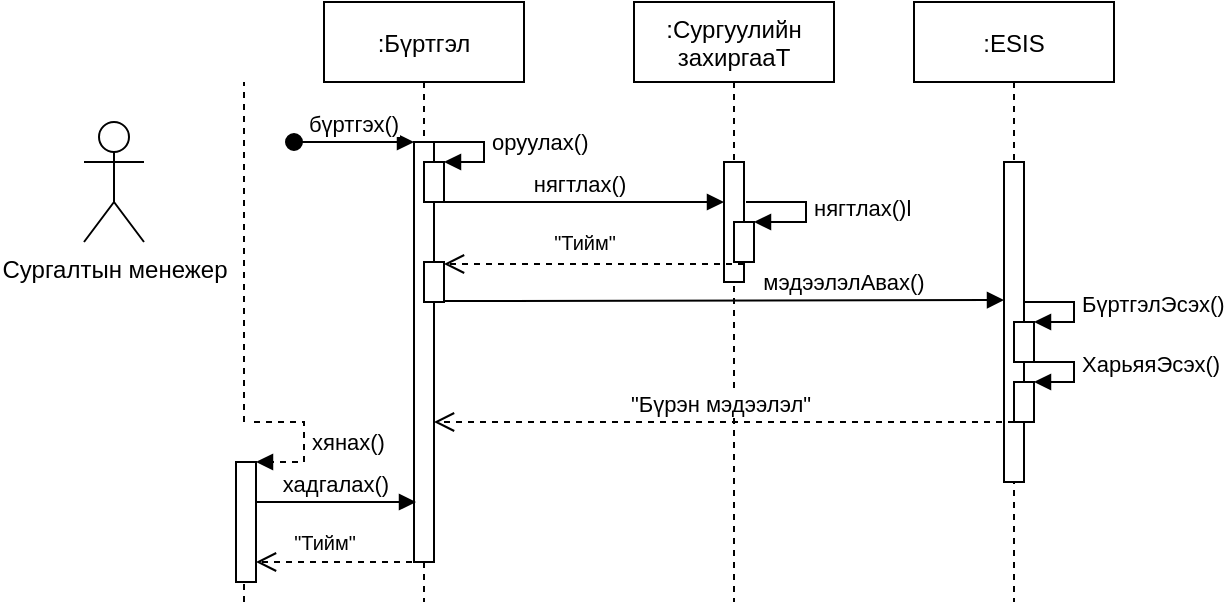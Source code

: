 <mxfile version="14.5.1" type="device"><diagram id="kgpKYQtTHZ0yAKxKKP6v" name="Page-1"><mxGraphModel dx="1702" dy="494" grid="1" gridSize="10" guides="1" tooltips="1" connect="1" arrows="1" fold="1" page="1" pageScale="1" pageWidth="850" pageHeight="1100" math="0" shadow="0"><root><mxCell id="0"/><mxCell id="1" parent="0"/><mxCell id="3nuBFxr9cyL0pnOWT2aG-1" value=":Бүртгэл" style="shape=umlLifeline;perimeter=lifelinePerimeter;container=1;collapsible=0;recursiveResize=0;rounded=0;shadow=0;strokeWidth=1;" parent="1" vertex="1"><mxGeometry x="120" y="80" width="100" height="300" as="geometry"/></mxCell><mxCell id="3nuBFxr9cyL0pnOWT2aG-2" value="" style="points=[];perimeter=orthogonalPerimeter;rounded=0;shadow=0;strokeWidth=1;" parent="3nuBFxr9cyL0pnOWT2aG-1" vertex="1"><mxGeometry x="45" y="70" width="10" height="210" as="geometry"/></mxCell><mxCell id="3nuBFxr9cyL0pnOWT2aG-3" value="бүртгэх()" style="verticalAlign=bottom;startArrow=oval;endArrow=block;startSize=8;shadow=0;strokeWidth=1;" parent="3nuBFxr9cyL0pnOWT2aG-1" target="3nuBFxr9cyL0pnOWT2aG-2" edge="1"><mxGeometry relative="1" as="geometry"><mxPoint x="-15" y="70" as="sourcePoint"/></mxGeometry></mxCell><mxCell id="o1tnCE93kdnJ8ZV46z8s-4" value="" style="html=1;points=[];perimeter=orthogonalPerimeter;" vertex="1" parent="3nuBFxr9cyL0pnOWT2aG-1"><mxGeometry x="50" y="80" width="10" height="20" as="geometry"/></mxCell><mxCell id="o1tnCE93kdnJ8ZV46z8s-5" value="оруулах()" style="edgeStyle=orthogonalEdgeStyle;html=1;align=left;spacingLeft=2;endArrow=block;rounded=0;entryX=1;entryY=0;exitX=1;exitY=0.021;exitDx=0;exitDy=0;exitPerimeter=0;" edge="1" target="o1tnCE93kdnJ8ZV46z8s-4" parent="3nuBFxr9cyL0pnOWT2aG-1" source="3nuBFxr9cyL0pnOWT2aG-2"><mxGeometry relative="1" as="geometry"><mxPoint x="140" y="150" as="sourcePoint"/><Array as="points"><mxPoint x="55" y="70"/><mxPoint x="80" y="70"/><mxPoint x="80" y="80"/></Array></mxGeometry></mxCell><mxCell id="o1tnCE93kdnJ8ZV46z8s-19" value="" style="html=1;points=[];perimeter=orthogonalPerimeter;" vertex="1" parent="3nuBFxr9cyL0pnOWT2aG-1"><mxGeometry x="50" y="130" width="10" height="20" as="geometry"/></mxCell><mxCell id="3nuBFxr9cyL0pnOWT2aG-5" value=":Сургуулийн &#10;захиргааТ" style="shape=umlLifeline;perimeter=lifelinePerimeter;container=1;collapsible=0;recursiveResize=0;rounded=0;shadow=0;strokeWidth=1;" parent="1" vertex="1"><mxGeometry x="275" y="80" width="100" height="300" as="geometry"/></mxCell><mxCell id="3nuBFxr9cyL0pnOWT2aG-6" value="" style="points=[];perimeter=orthogonalPerimeter;rounded=0;shadow=0;strokeWidth=1;" parent="3nuBFxr9cyL0pnOWT2aG-5" vertex="1"><mxGeometry x="45" y="80" width="10" height="60" as="geometry"/></mxCell><mxCell id="o1tnCE93kdnJ8ZV46z8s-10" value="" style="html=1;points=[];perimeter=orthogonalPerimeter;" vertex="1" parent="3nuBFxr9cyL0pnOWT2aG-5"><mxGeometry x="50" y="110" width="10" height="20" as="geometry"/></mxCell><mxCell id="o1tnCE93kdnJ8ZV46z8s-11" value="нягтлах()l" style="edgeStyle=orthogonalEdgeStyle;html=1;align=left;spacingLeft=2;endArrow=block;rounded=0;entryX=1;entryY=0;" edge="1" target="o1tnCE93kdnJ8ZV46z8s-10" parent="3nuBFxr9cyL0pnOWT2aG-5"><mxGeometry relative="1" as="geometry"><mxPoint x="56" y="100" as="sourcePoint"/><Array as="points"><mxPoint x="86" y="100"/><mxPoint x="86" y="110"/><mxPoint x="61" y="110"/></Array></mxGeometry></mxCell><mxCell id="3nuBFxr9cyL0pnOWT2aG-9" value="нягтлах()" style="verticalAlign=bottom;endArrow=none;shadow=0;strokeWidth=1;endFill=0;startArrow=block;startFill=1;" parent="1" target="o1tnCE93kdnJ8ZV46z8s-4" edge="1"><mxGeometry x="0.03" relative="1" as="geometry"><mxPoint x="320" y="180" as="sourcePoint"/><mxPoint x="180" y="200" as="targetPoint"/><Array as="points"/><mxPoint as="offset"/></mxGeometry></mxCell><mxCell id="o1tnCE93kdnJ8ZV46z8s-1" value="Сургалтын менежер" style="shape=umlActor;verticalLabelPosition=bottom;verticalAlign=top;html=1;outlineConnect=0;" vertex="1" parent="1"><mxGeometry y="140" width="30" height="60" as="geometry"/></mxCell><mxCell id="o1tnCE93kdnJ8ZV46z8s-2" value=":ESIS" style="shape=umlLifeline;perimeter=lifelinePerimeter;container=1;collapsible=0;recursiveResize=0;rounded=0;shadow=0;strokeWidth=1;" vertex="1" parent="1"><mxGeometry x="415" y="80" width="100" height="300" as="geometry"/></mxCell><mxCell id="o1tnCE93kdnJ8ZV46z8s-3" value="" style="points=[];perimeter=orthogonalPerimeter;rounded=0;shadow=0;strokeWidth=1;" vertex="1" parent="o1tnCE93kdnJ8ZV46z8s-2"><mxGeometry x="45" y="80" width="10" height="160" as="geometry"/></mxCell><mxCell id="o1tnCE93kdnJ8ZV46z8s-16" value="" style="html=1;points=[];perimeter=orthogonalPerimeter;" vertex="1" parent="o1tnCE93kdnJ8ZV46z8s-2"><mxGeometry x="50" y="190" width="10" height="20" as="geometry"/></mxCell><mxCell id="o1tnCE93kdnJ8ZV46z8s-17" value="ХарьяяЭсэх()" style="edgeStyle=orthogonalEdgeStyle;html=1;align=left;spacingLeft=2;endArrow=block;rounded=0;entryX=1;entryY=0;exitX=1;exitY=0.021;exitDx=0;exitDy=0;exitPerimeter=0;" edge="1" parent="o1tnCE93kdnJ8ZV46z8s-2" target="o1tnCE93kdnJ8ZV46z8s-16"><mxGeometry relative="1" as="geometry"><mxPoint x="55" y="183.99" as="sourcePoint"/><Array as="points"><mxPoint x="55" y="180"/><mxPoint x="80" y="180"/><mxPoint x="80" y="190"/></Array></mxGeometry></mxCell><mxCell id="o1tnCE93kdnJ8ZV46z8s-7" value="&quot;Бүрэн мэдээлэл&quot;" style="verticalAlign=bottom;endArrow=open;dashed=1;endSize=8;shadow=0;strokeWidth=1;exitX=0.6;exitY=1;exitDx=0;exitDy=0;exitPerimeter=0;" edge="1" parent="1" source="o1tnCE93kdnJ8ZV46z8s-16" target="3nuBFxr9cyL0pnOWT2aG-2"><mxGeometry x="0.03" relative="1" as="geometry"><mxPoint x="180" y="270" as="targetPoint"/><mxPoint x="474" y="270" as="sourcePoint"/><Array as="points"/><mxPoint as="offset"/></mxGeometry></mxCell><mxCell id="o1tnCE93kdnJ8ZV46z8s-14" value="" style="html=1;points=[];perimeter=orthogonalPerimeter;" vertex="1" parent="1"><mxGeometry x="465" y="240" width="10" height="20" as="geometry"/></mxCell><mxCell id="o1tnCE93kdnJ8ZV46z8s-15" value="БүртгэлЭсэх()" style="edgeStyle=orthogonalEdgeStyle;html=1;align=left;spacingLeft=2;endArrow=block;rounded=0;entryX=1;entryY=0;exitX=1;exitY=0.021;exitDx=0;exitDy=0;exitPerimeter=0;" edge="1" parent="1" target="o1tnCE93kdnJ8ZV46z8s-14"><mxGeometry relative="1" as="geometry"><mxPoint x="470" y="233.99" as="sourcePoint"/><Array as="points"><mxPoint x="470" y="230"/><mxPoint x="495" y="230"/><mxPoint x="495" y="240"/></Array></mxGeometry></mxCell><mxCell id="o1tnCE93kdnJ8ZV46z8s-20" value="" style="verticalAlign=bottom;endArrow=open;dashed=1;endSize=8;shadow=0;strokeWidth=1;" edge="1" parent="1"><mxGeometry x="-0.059" relative="1" as="geometry"><mxPoint x="180" y="211" as="targetPoint"/><mxPoint x="330" y="211" as="sourcePoint"/><Array as="points"><mxPoint x="290.5" y="211"/></Array><mxPoint as="offset"/></mxGeometry></mxCell><mxCell id="o1tnCE93kdnJ8ZV46z8s-22" value="&lt;font style=&quot;font-size: 10px&quot;&gt;&quot;Тийм&quot;&lt;/font&gt;" style="text;html=1;align=center;verticalAlign=middle;resizable=0;points=[];autosize=1;" vertex="1" parent="1"><mxGeometry x="225" y="190" width="50" height="20" as="geometry"/></mxCell><mxCell id="o1tnCE93kdnJ8ZV46z8s-23" value="мэдээлэлАвах()" style="verticalAlign=bottom;endArrow=none;shadow=0;strokeWidth=1;endFill=0;startArrow=block;startFill=1;" edge="1" parent="1"><mxGeometry x="-0.429" relative="1" as="geometry"><mxPoint x="460" y="229" as="sourcePoint"/><mxPoint x="180" y="229.5" as="targetPoint"/><Array as="points"/><mxPoint as="offset"/></mxGeometry></mxCell><mxCell id="o1tnCE93kdnJ8ZV46z8s-30" value="" style="endArrow=none;dashed=1;html=1;strokeWidth=1;" edge="1" parent="1"><mxGeometry width="50" height="50" relative="1" as="geometry"><mxPoint x="80" y="290" as="sourcePoint"/><mxPoint x="80" y="120" as="targetPoint"/></mxGeometry></mxCell><mxCell id="o1tnCE93kdnJ8ZV46z8s-32" value="" style="endArrow=none;dashed=1;html=1;strokeWidth=1;" edge="1" parent="1"><mxGeometry width="50" height="50" relative="1" as="geometry"><mxPoint x="80" y="380" as="sourcePoint"/><mxPoint x="80" y="310" as="targetPoint"/></mxGeometry></mxCell><mxCell id="o1tnCE93kdnJ8ZV46z8s-34" value="" style="html=1;points=[];perimeter=orthogonalPerimeter;" vertex="1" parent="1"><mxGeometry x="76" y="310" width="10" height="60" as="geometry"/></mxCell><mxCell id="o1tnCE93kdnJ8ZV46z8s-35" value="хянах()" style="edgeStyle=orthogonalEdgeStyle;html=1;align=left;spacingLeft=2;endArrow=block;rounded=0;entryX=1;entryY=0;dashed=1;strokeWidth=1;" edge="1" target="o1tnCE93kdnJ8ZV46z8s-34" parent="1"><mxGeometry relative="1" as="geometry"><mxPoint x="85" y="290" as="sourcePoint"/><Array as="points"><mxPoint x="110" y="290"/><mxPoint x="110" y="310"/></Array></mxGeometry></mxCell><mxCell id="o1tnCE93kdnJ8ZV46z8s-36" value="хадгалах()" style="verticalAlign=bottom;endArrow=none;shadow=0;strokeWidth=1;endFill=0;startArrow=block;startFill=1;" edge="1" parent="1"><mxGeometry relative="1" as="geometry"><mxPoint x="166" y="330" as="sourcePoint"/><mxPoint x="86" y="330" as="targetPoint"/><Array as="points"/><mxPoint as="offset"/></mxGeometry></mxCell><mxCell id="o1tnCE93kdnJ8ZV46z8s-37" value="" style="verticalAlign=bottom;endArrow=open;dashed=1;endSize=8;shadow=0;strokeWidth=1;" edge="1" parent="1"><mxGeometry x="-0.059" relative="1" as="geometry"><mxPoint x="86" y="360" as="targetPoint"/><mxPoint x="170" y="360" as="sourcePoint"/><Array as="points"/><mxPoint as="offset"/></mxGeometry></mxCell><mxCell id="o1tnCE93kdnJ8ZV46z8s-38" value="&lt;font style=&quot;font-size: 10px&quot;&gt;&quot;Тийм&quot;&lt;/font&gt;" style="text;html=1;align=center;verticalAlign=middle;resizable=0;points=[];autosize=1;" vertex="1" parent="1"><mxGeometry x="95" y="340" width="50" height="20" as="geometry"/></mxCell></root></mxGraphModel></diagram></mxfile>